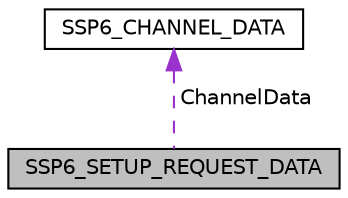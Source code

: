 digraph "SSP6_SETUP_REQUEST_DATA"
{
  edge [fontname="Helvetica",fontsize="10",labelfontname="Helvetica",labelfontsize="10"];
  node [fontname="Helvetica",fontsize="10",shape=record];
  Node1 [label="SSP6_SETUP_REQUEST_DATA",height=0.2,width=0.4,color="black", fillcolor="grey75", style="filled", fontcolor="black"];
  Node2 -> Node1 [dir="back",color="darkorchid3",fontsize="10",style="dashed",label=" ChannelData" ,fontname="Helvetica"];
  Node2 [label="SSP6_CHANNEL_DATA",height=0.2,width=0.4,color="black", fillcolor="white", style="filled",URL="$structSSP6__CHANNEL__DATA.html"];
}
